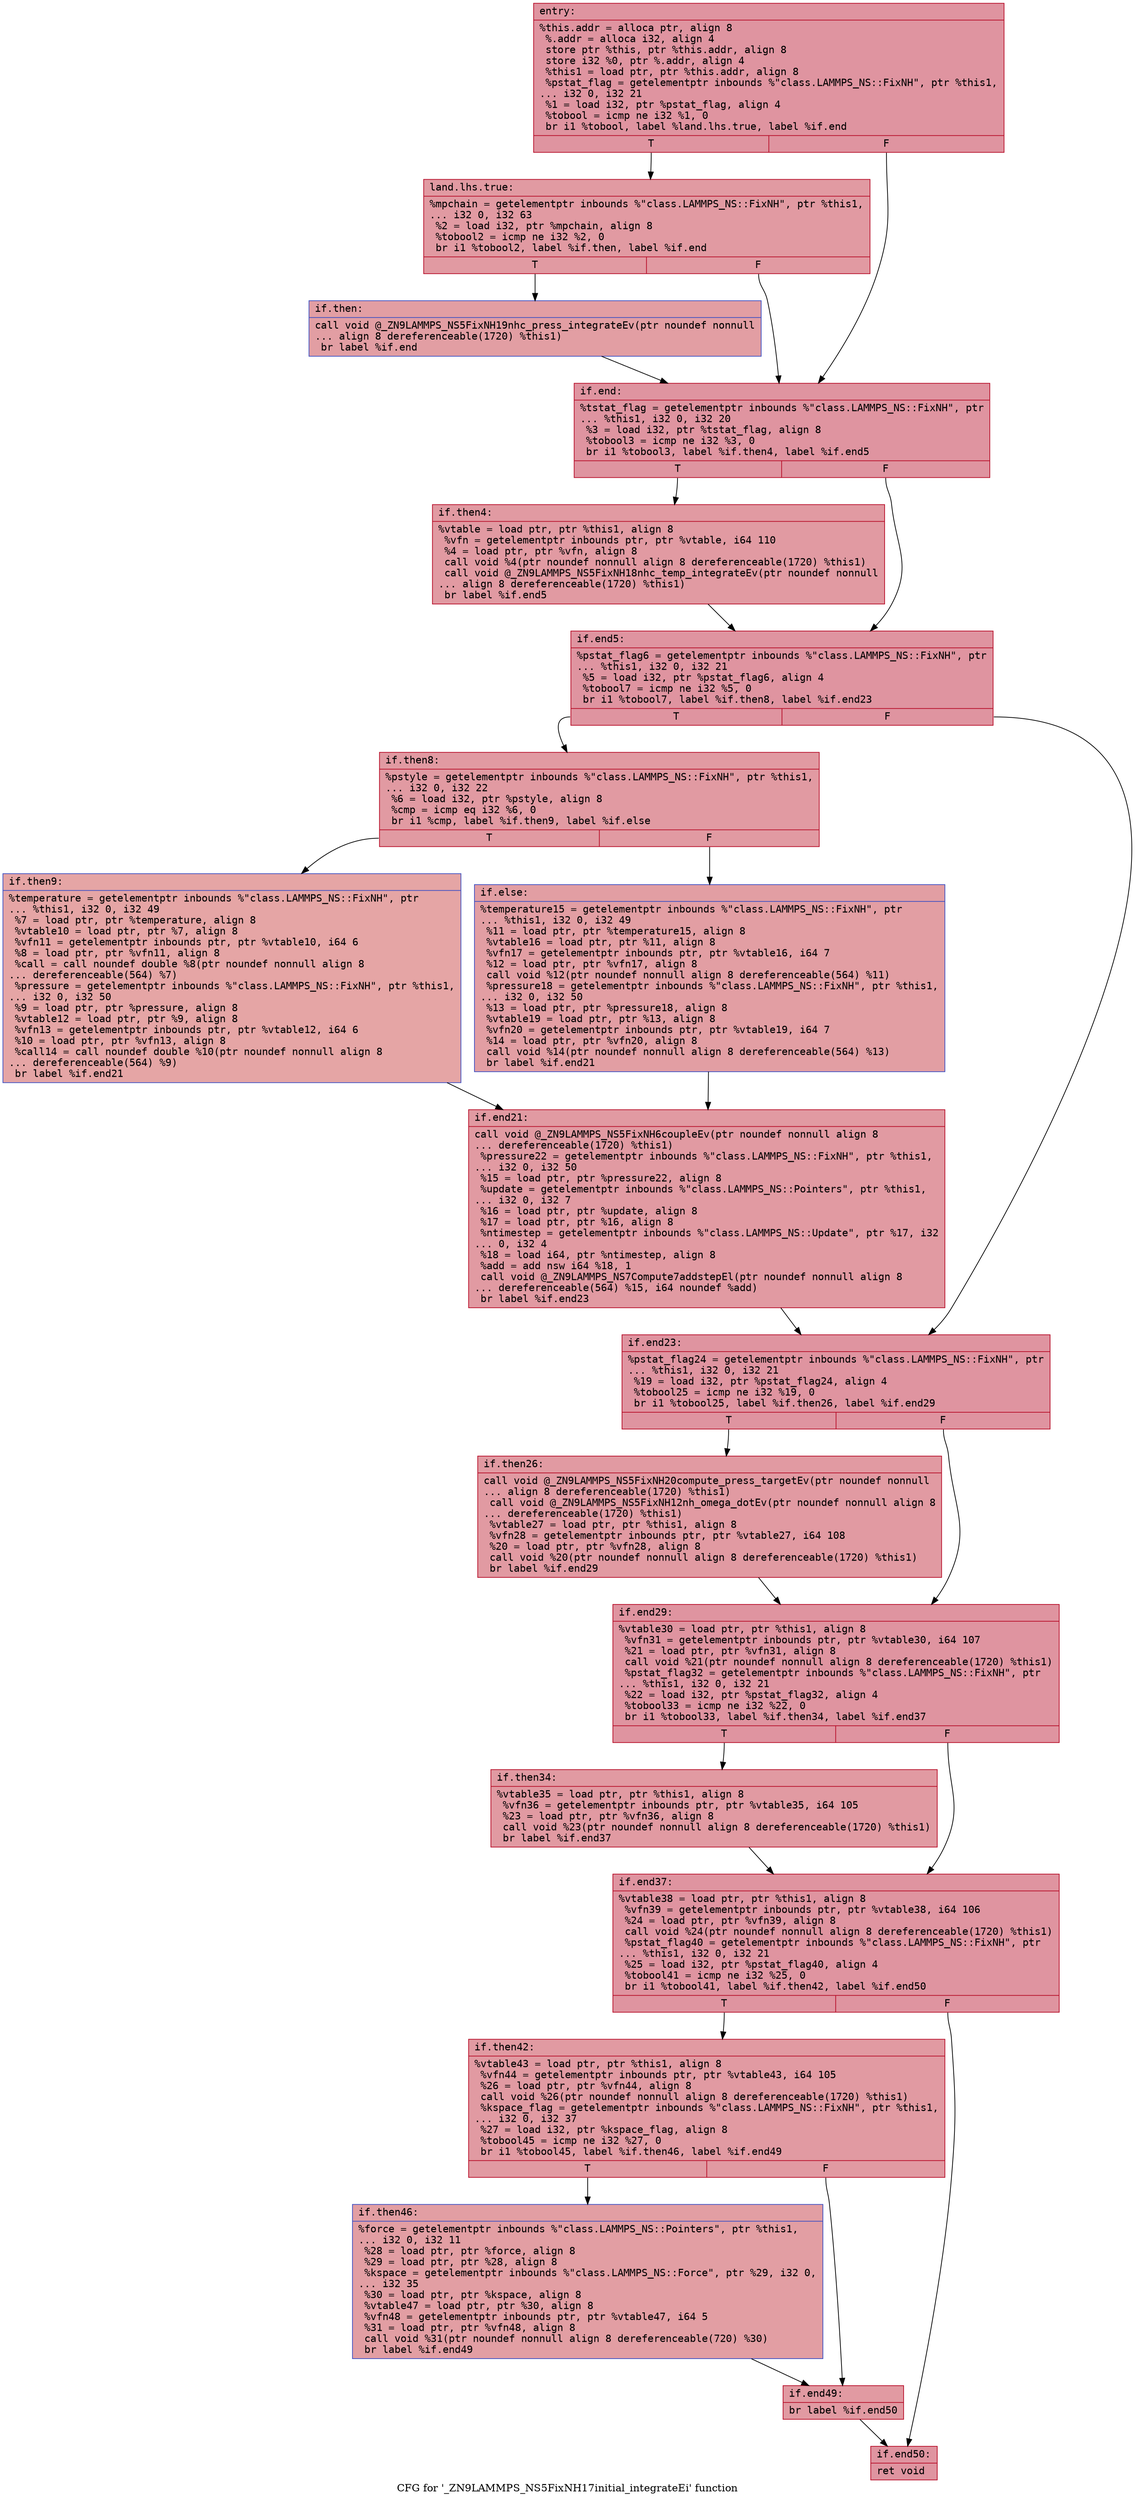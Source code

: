 digraph "CFG for '_ZN9LAMMPS_NS5FixNH17initial_integrateEi' function" {
	label="CFG for '_ZN9LAMMPS_NS5FixNH17initial_integrateEi' function";

	Node0x55b2c7a69290 [shape=record,color="#b70d28ff", style=filled, fillcolor="#b70d2870" fontname="Courier",label="{entry:\l|  %this.addr = alloca ptr, align 8\l  %.addr = alloca i32, align 4\l  store ptr %this, ptr %this.addr, align 8\l  store i32 %0, ptr %.addr, align 4\l  %this1 = load ptr, ptr %this.addr, align 8\l  %pstat_flag = getelementptr inbounds %\"class.LAMMPS_NS::FixNH\", ptr %this1,\l... i32 0, i32 21\l  %1 = load i32, ptr %pstat_flag, align 4\l  %tobool = icmp ne i32 %1, 0\l  br i1 %tobool, label %land.lhs.true, label %if.end\l|{<s0>T|<s1>F}}"];
	Node0x55b2c7a69290:s0 -> Node0x55b2c7cbeac0[tooltip="entry -> land.lhs.true\nProbability 62.50%" ];
	Node0x55b2c7a69290:s1 -> Node0x55b2c7cbeb40[tooltip="entry -> if.end\nProbability 37.50%" ];
	Node0x55b2c7cbeac0 [shape=record,color="#b70d28ff", style=filled, fillcolor="#bb1b2c70" fontname="Courier",label="{land.lhs.true:\l|  %mpchain = getelementptr inbounds %\"class.LAMMPS_NS::FixNH\", ptr %this1,\l... i32 0, i32 63\l  %2 = load i32, ptr %mpchain, align 8\l  %tobool2 = icmp ne i32 %2, 0\l  br i1 %tobool2, label %if.then, label %if.end\l|{<s0>T|<s1>F}}"];
	Node0x55b2c7cbeac0:s0 -> Node0x55b2c7cbee70[tooltip="land.lhs.true -> if.then\nProbability 62.50%" ];
	Node0x55b2c7cbeac0:s1 -> Node0x55b2c7cbeb40[tooltip="land.lhs.true -> if.end\nProbability 37.50%" ];
	Node0x55b2c7cbee70 [shape=record,color="#3d50c3ff", style=filled, fillcolor="#be242e70" fontname="Courier",label="{if.then:\l|  call void @_ZN9LAMMPS_NS5FixNH19nhc_press_integrateEv(ptr noundef nonnull\l... align 8 dereferenceable(1720) %this1)\l  br label %if.end\l}"];
	Node0x55b2c7cbee70 -> Node0x55b2c7cbeb40[tooltip="if.then -> if.end\nProbability 100.00%" ];
	Node0x55b2c7cbeb40 [shape=record,color="#b70d28ff", style=filled, fillcolor="#b70d2870" fontname="Courier",label="{if.end:\l|  %tstat_flag = getelementptr inbounds %\"class.LAMMPS_NS::FixNH\", ptr\l... %this1, i32 0, i32 20\l  %3 = load i32, ptr %tstat_flag, align 8\l  %tobool3 = icmp ne i32 %3, 0\l  br i1 %tobool3, label %if.then4, label %if.end5\l|{<s0>T|<s1>F}}"];
	Node0x55b2c7cbeb40:s0 -> Node0x55b2c7cbf530[tooltip="if.end -> if.then4\nProbability 62.50%" ];
	Node0x55b2c7cbeb40:s1 -> Node0x55b2c7cbf5b0[tooltip="if.end -> if.end5\nProbability 37.50%" ];
	Node0x55b2c7cbf530 [shape=record,color="#b70d28ff", style=filled, fillcolor="#bb1b2c70" fontname="Courier",label="{if.then4:\l|  %vtable = load ptr, ptr %this1, align 8\l  %vfn = getelementptr inbounds ptr, ptr %vtable, i64 110\l  %4 = load ptr, ptr %vfn, align 8\l  call void %4(ptr noundef nonnull align 8 dereferenceable(1720) %this1)\l  call void @_ZN9LAMMPS_NS5FixNH18nhc_temp_integrateEv(ptr noundef nonnull\l... align 8 dereferenceable(1720) %this1)\l  br label %if.end5\l}"];
	Node0x55b2c7cbf530 -> Node0x55b2c7cbf5b0[tooltip="if.then4 -> if.end5\nProbability 100.00%" ];
	Node0x55b2c7cbf5b0 [shape=record,color="#b70d28ff", style=filled, fillcolor="#b70d2870" fontname="Courier",label="{if.end5:\l|  %pstat_flag6 = getelementptr inbounds %\"class.LAMMPS_NS::FixNH\", ptr\l... %this1, i32 0, i32 21\l  %5 = load i32, ptr %pstat_flag6, align 4\l  %tobool7 = icmp ne i32 %5, 0\l  br i1 %tobool7, label %if.then8, label %if.end23\l|{<s0>T|<s1>F}}"];
	Node0x55b2c7cbf5b0:s0 -> Node0x55b2c7cbfde0[tooltip="if.end5 -> if.then8\nProbability 62.50%" ];
	Node0x55b2c7cbf5b0:s1 -> Node0x55b2c7cbfe60[tooltip="if.end5 -> if.end23\nProbability 37.50%" ];
	Node0x55b2c7cbfde0 [shape=record,color="#b70d28ff", style=filled, fillcolor="#bb1b2c70" fontname="Courier",label="{if.then8:\l|  %pstyle = getelementptr inbounds %\"class.LAMMPS_NS::FixNH\", ptr %this1,\l... i32 0, i32 22\l  %6 = load i32, ptr %pstyle, align 8\l  %cmp = icmp eq i32 %6, 0\l  br i1 %cmp, label %if.then9, label %if.else\l|{<s0>T|<s1>F}}"];
	Node0x55b2c7cbfde0:s0 -> Node0x55b2c7cc01a0[tooltip="if.then8 -> if.then9\nProbability 37.50%" ];
	Node0x55b2c7cbfde0:s1 -> Node0x55b2c7cbf280[tooltip="if.then8 -> if.else\nProbability 62.50%" ];
	Node0x55b2c7cc01a0 [shape=record,color="#3d50c3ff", style=filled, fillcolor="#c5333470" fontname="Courier",label="{if.then9:\l|  %temperature = getelementptr inbounds %\"class.LAMMPS_NS::FixNH\", ptr\l... %this1, i32 0, i32 49\l  %7 = load ptr, ptr %temperature, align 8\l  %vtable10 = load ptr, ptr %7, align 8\l  %vfn11 = getelementptr inbounds ptr, ptr %vtable10, i64 6\l  %8 = load ptr, ptr %vfn11, align 8\l  %call = call noundef double %8(ptr noundef nonnull align 8\l... dereferenceable(564) %7)\l  %pressure = getelementptr inbounds %\"class.LAMMPS_NS::FixNH\", ptr %this1,\l... i32 0, i32 50\l  %9 = load ptr, ptr %pressure, align 8\l  %vtable12 = load ptr, ptr %9, align 8\l  %vfn13 = getelementptr inbounds ptr, ptr %vtable12, i64 6\l  %10 = load ptr, ptr %vfn13, align 8\l  %call14 = call noundef double %10(ptr noundef nonnull align 8\l... dereferenceable(564) %9)\l  br label %if.end21\l}"];
	Node0x55b2c7cc01a0 -> Node0x55b2c7cc0da0[tooltip="if.then9 -> if.end21\nProbability 100.00%" ];
	Node0x55b2c7cbf280 [shape=record,color="#3d50c3ff", style=filled, fillcolor="#be242e70" fontname="Courier",label="{if.else:\l|  %temperature15 = getelementptr inbounds %\"class.LAMMPS_NS::FixNH\", ptr\l... %this1, i32 0, i32 49\l  %11 = load ptr, ptr %temperature15, align 8\l  %vtable16 = load ptr, ptr %11, align 8\l  %vfn17 = getelementptr inbounds ptr, ptr %vtable16, i64 7\l  %12 = load ptr, ptr %vfn17, align 8\l  call void %12(ptr noundef nonnull align 8 dereferenceable(564) %11)\l  %pressure18 = getelementptr inbounds %\"class.LAMMPS_NS::FixNH\", ptr %this1,\l... i32 0, i32 50\l  %13 = load ptr, ptr %pressure18, align 8\l  %vtable19 = load ptr, ptr %13, align 8\l  %vfn20 = getelementptr inbounds ptr, ptr %vtable19, i64 7\l  %14 = load ptr, ptr %vfn20, align 8\l  call void %14(ptr noundef nonnull align 8 dereferenceable(564) %13)\l  br label %if.end21\l}"];
	Node0x55b2c7cbf280 -> Node0x55b2c7cc0da0[tooltip="if.else -> if.end21\nProbability 100.00%" ];
	Node0x55b2c7cc0da0 [shape=record,color="#b70d28ff", style=filled, fillcolor="#bb1b2c70" fontname="Courier",label="{if.end21:\l|  call void @_ZN9LAMMPS_NS5FixNH6coupleEv(ptr noundef nonnull align 8\l... dereferenceable(1720) %this1)\l  %pressure22 = getelementptr inbounds %\"class.LAMMPS_NS::FixNH\", ptr %this1,\l... i32 0, i32 50\l  %15 = load ptr, ptr %pressure22, align 8\l  %update = getelementptr inbounds %\"class.LAMMPS_NS::Pointers\", ptr %this1,\l... i32 0, i32 7\l  %16 = load ptr, ptr %update, align 8\l  %17 = load ptr, ptr %16, align 8\l  %ntimestep = getelementptr inbounds %\"class.LAMMPS_NS::Update\", ptr %17, i32\l... 0, i32 4\l  %18 = load i64, ptr %ntimestep, align 8\l  %add = add nsw i64 %18, 1\l  call void @_ZN9LAMMPS_NS7Compute7addstepEl(ptr noundef nonnull align 8\l... dereferenceable(564) %15, i64 noundef %add)\l  br label %if.end23\l}"];
	Node0x55b2c7cc0da0 -> Node0x55b2c7cbfe60[tooltip="if.end21 -> if.end23\nProbability 100.00%" ];
	Node0x55b2c7cbfe60 [shape=record,color="#b70d28ff", style=filled, fillcolor="#b70d2870" fontname="Courier",label="{if.end23:\l|  %pstat_flag24 = getelementptr inbounds %\"class.LAMMPS_NS::FixNH\", ptr\l... %this1, i32 0, i32 21\l  %19 = load i32, ptr %pstat_flag24, align 4\l  %tobool25 = icmp ne i32 %19, 0\l  br i1 %tobool25, label %if.then26, label %if.end29\l|{<s0>T|<s1>F}}"];
	Node0x55b2c7cbfe60:s0 -> Node0x55b2c7cc21f0[tooltip="if.end23 -> if.then26\nProbability 62.50%" ];
	Node0x55b2c7cbfe60:s1 -> Node0x55b2c7cc2270[tooltip="if.end23 -> if.end29\nProbability 37.50%" ];
	Node0x55b2c7cc21f0 [shape=record,color="#b70d28ff", style=filled, fillcolor="#bb1b2c70" fontname="Courier",label="{if.then26:\l|  call void @_ZN9LAMMPS_NS5FixNH20compute_press_targetEv(ptr noundef nonnull\l... align 8 dereferenceable(1720) %this1)\l  call void @_ZN9LAMMPS_NS5FixNH12nh_omega_dotEv(ptr noundef nonnull align 8\l... dereferenceable(1720) %this1)\l  %vtable27 = load ptr, ptr %this1, align 8\l  %vfn28 = getelementptr inbounds ptr, ptr %vtable27, i64 108\l  %20 = load ptr, ptr %vfn28, align 8\l  call void %20(ptr noundef nonnull align 8 dereferenceable(1720) %this1)\l  br label %if.end29\l}"];
	Node0x55b2c7cc21f0 -> Node0x55b2c7cc2270[tooltip="if.then26 -> if.end29\nProbability 100.00%" ];
	Node0x55b2c7cc2270 [shape=record,color="#b70d28ff", style=filled, fillcolor="#b70d2870" fontname="Courier",label="{if.end29:\l|  %vtable30 = load ptr, ptr %this1, align 8\l  %vfn31 = getelementptr inbounds ptr, ptr %vtable30, i64 107\l  %21 = load ptr, ptr %vfn31, align 8\l  call void %21(ptr noundef nonnull align 8 dereferenceable(1720) %this1)\l  %pstat_flag32 = getelementptr inbounds %\"class.LAMMPS_NS::FixNH\", ptr\l... %this1, i32 0, i32 21\l  %22 = load i32, ptr %pstat_flag32, align 4\l  %tobool33 = icmp ne i32 %22, 0\l  br i1 %tobool33, label %if.then34, label %if.end37\l|{<s0>T|<s1>F}}"];
	Node0x55b2c7cc2270:s0 -> Node0x55b2c7cc3220[tooltip="if.end29 -> if.then34\nProbability 62.50%" ];
	Node0x55b2c7cc2270:s1 -> Node0x55b2c7cc32a0[tooltip="if.end29 -> if.end37\nProbability 37.50%" ];
	Node0x55b2c7cc3220 [shape=record,color="#b70d28ff", style=filled, fillcolor="#bb1b2c70" fontname="Courier",label="{if.then34:\l|  %vtable35 = load ptr, ptr %this1, align 8\l  %vfn36 = getelementptr inbounds ptr, ptr %vtable35, i64 105\l  %23 = load ptr, ptr %vfn36, align 8\l  call void %23(ptr noundef nonnull align 8 dereferenceable(1720) %this1)\l  br label %if.end37\l}"];
	Node0x55b2c7cc3220 -> Node0x55b2c7cc32a0[tooltip="if.then34 -> if.end37\nProbability 100.00%" ];
	Node0x55b2c7cc32a0 [shape=record,color="#b70d28ff", style=filled, fillcolor="#b70d2870" fontname="Courier",label="{if.end37:\l|  %vtable38 = load ptr, ptr %this1, align 8\l  %vfn39 = getelementptr inbounds ptr, ptr %vtable38, i64 106\l  %24 = load ptr, ptr %vfn39, align 8\l  call void %24(ptr noundef nonnull align 8 dereferenceable(1720) %this1)\l  %pstat_flag40 = getelementptr inbounds %\"class.LAMMPS_NS::FixNH\", ptr\l... %this1, i32 0, i32 21\l  %25 = load i32, ptr %pstat_flag40, align 4\l  %tobool41 = icmp ne i32 %25, 0\l  br i1 %tobool41, label %if.then42, label %if.end50\l|{<s0>T|<s1>F}}"];
	Node0x55b2c7cc32a0:s0 -> Node0x55b2c7cc3c90[tooltip="if.end37 -> if.then42\nProbability 62.50%" ];
	Node0x55b2c7cc32a0:s1 -> Node0x55b2c7cc3d10[tooltip="if.end37 -> if.end50\nProbability 37.50%" ];
	Node0x55b2c7cc3c90 [shape=record,color="#b70d28ff", style=filled, fillcolor="#bb1b2c70" fontname="Courier",label="{if.then42:\l|  %vtable43 = load ptr, ptr %this1, align 8\l  %vfn44 = getelementptr inbounds ptr, ptr %vtable43, i64 105\l  %26 = load ptr, ptr %vfn44, align 8\l  call void %26(ptr noundef nonnull align 8 dereferenceable(1720) %this1)\l  %kspace_flag = getelementptr inbounds %\"class.LAMMPS_NS::FixNH\", ptr %this1,\l... i32 0, i32 37\l  %27 = load i32, ptr %kspace_flag, align 8\l  %tobool45 = icmp ne i32 %27, 0\l  br i1 %tobool45, label %if.then46, label %if.end49\l|{<s0>T|<s1>F}}"];
	Node0x55b2c7cc3c90:s0 -> Node0x55b2c7cc4350[tooltip="if.then42 -> if.then46\nProbability 62.50%" ];
	Node0x55b2c7cc3c90:s1 -> Node0x55b2c7cc43d0[tooltip="if.then42 -> if.end49\nProbability 37.50%" ];
	Node0x55b2c7cc4350 [shape=record,color="#3d50c3ff", style=filled, fillcolor="#be242e70" fontname="Courier",label="{if.then46:\l|  %force = getelementptr inbounds %\"class.LAMMPS_NS::Pointers\", ptr %this1,\l... i32 0, i32 11\l  %28 = load ptr, ptr %force, align 8\l  %29 = load ptr, ptr %28, align 8\l  %kspace = getelementptr inbounds %\"class.LAMMPS_NS::Force\", ptr %29, i32 0,\l... i32 35\l  %30 = load ptr, ptr %kspace, align 8\l  %vtable47 = load ptr, ptr %30, align 8\l  %vfn48 = getelementptr inbounds ptr, ptr %vtable47, i64 5\l  %31 = load ptr, ptr %vfn48, align 8\l  call void %31(ptr noundef nonnull align 8 dereferenceable(720) %30)\l  br label %if.end49\l}"];
	Node0x55b2c7cc4350 -> Node0x55b2c7cc43d0[tooltip="if.then46 -> if.end49\nProbability 100.00%" ];
	Node0x55b2c7cc43d0 [shape=record,color="#b70d28ff", style=filled, fillcolor="#bb1b2c70" fontname="Courier",label="{if.end49:\l|  br label %if.end50\l}"];
	Node0x55b2c7cc43d0 -> Node0x55b2c7cc3d10[tooltip="if.end49 -> if.end50\nProbability 100.00%" ];
	Node0x55b2c7cc3d10 [shape=record,color="#b70d28ff", style=filled, fillcolor="#b70d2870" fontname="Courier",label="{if.end50:\l|  ret void\l}"];
}
